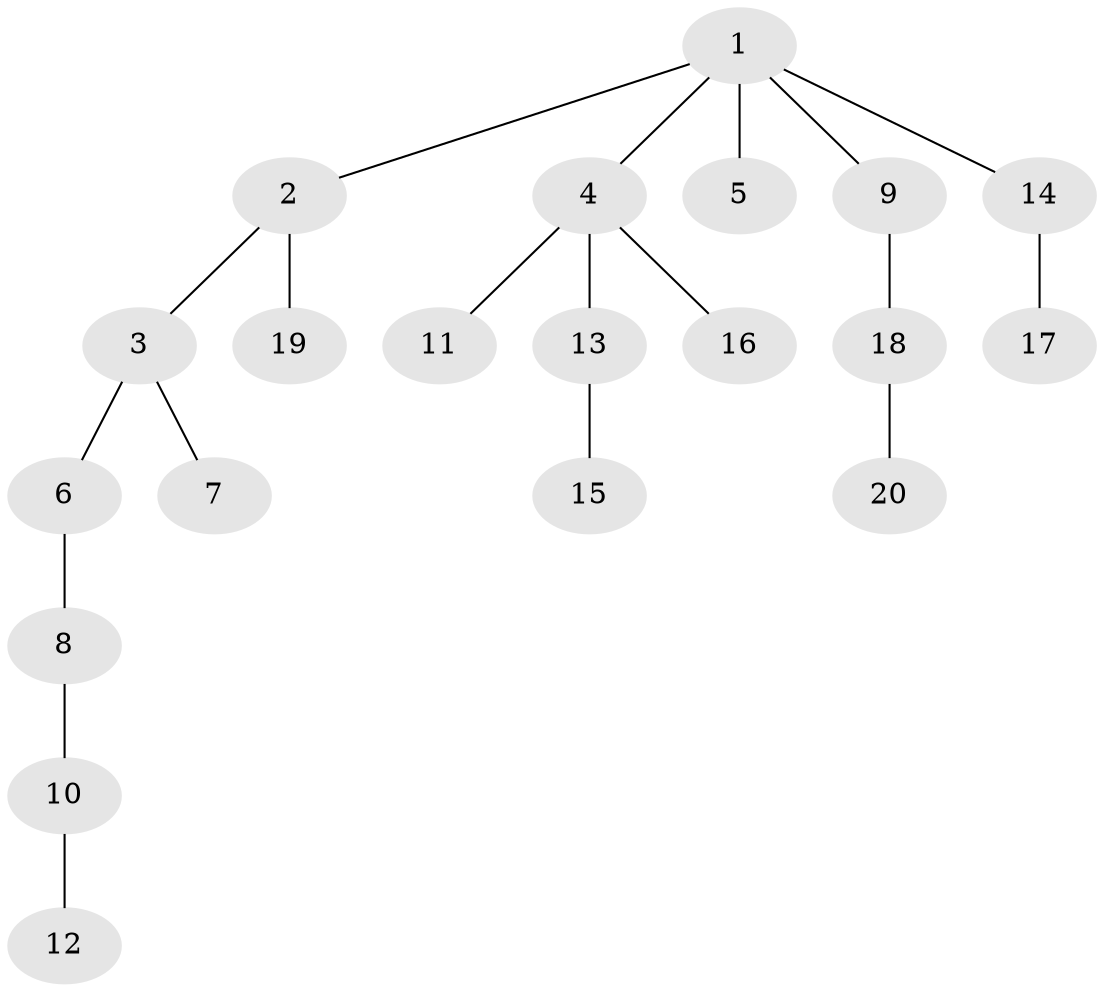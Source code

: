 // original degree distribution, {7: 0.02, 2: 0.26, 5: 0.06, 4: 0.02, 3: 0.14, 1: 0.5}
// Generated by graph-tools (version 1.1) at 2025/51/03/04/25 22:51:43]
// undirected, 20 vertices, 19 edges
graph export_dot {
  node [color=gray90,style=filled];
  1;
  2;
  3;
  4;
  5;
  6;
  7;
  8;
  9;
  10;
  11;
  12;
  13;
  14;
  15;
  16;
  17;
  18;
  19;
  20;
  1 -- 2 [weight=1.0];
  1 -- 4 [weight=1.0];
  1 -- 5 [weight=1.0];
  1 -- 9 [weight=1.0];
  1 -- 14 [weight=1.0];
  2 -- 3 [weight=1.0];
  2 -- 19 [weight=1.0];
  3 -- 6 [weight=1.0];
  3 -- 7 [weight=1.0];
  4 -- 11 [weight=1.0];
  4 -- 13 [weight=1.0];
  4 -- 16 [weight=2.0];
  6 -- 8 [weight=1.0];
  8 -- 10 [weight=1.0];
  9 -- 18 [weight=1.0];
  10 -- 12 [weight=1.0];
  13 -- 15 [weight=1.0];
  14 -- 17 [weight=1.0];
  18 -- 20 [weight=1.0];
}

